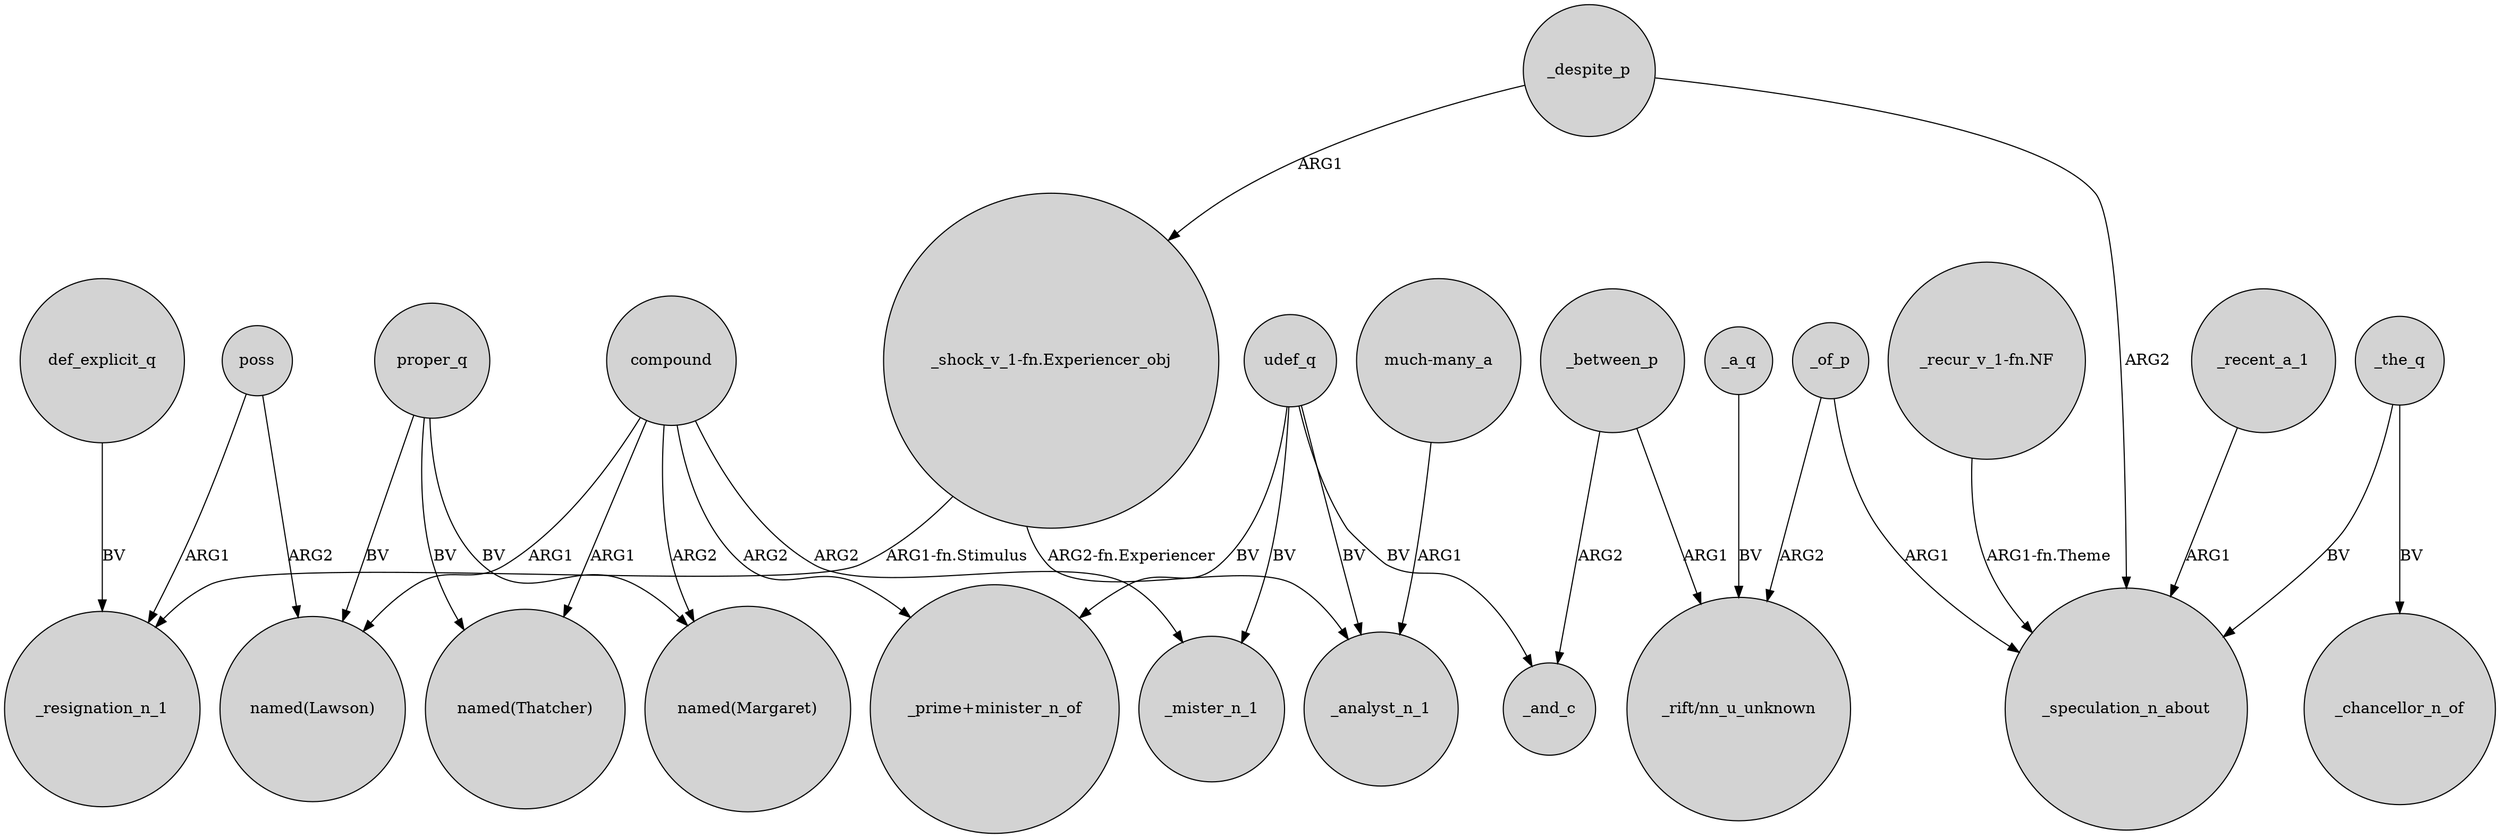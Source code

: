 digraph {
	node [shape=circle style=filled]
	_the_q -> _speculation_n_about [label=BV]
	compound -> "named(Margaret)" [label=ARG2]
	_despite_p -> "_shock_v_1-fn.Experiencer_obj" [label=ARG1]
	def_explicit_q -> _resignation_n_1 [label=BV]
	_despite_p -> _speculation_n_about [label=ARG2]
	compound -> "_prime+minister_n_of" [label=ARG2]
	poss -> "named(Lawson)" [label=ARG2]
	_recent_a_1 -> _speculation_n_about [label=ARG1]
	compound -> _mister_n_1 [label=ARG2]
	"_recur_v_1-fn.NF" -> _speculation_n_about [label="ARG1-fn.Theme"]
	udef_q -> _mister_n_1 [label=BV]
	"much-many_a" -> _analyst_n_1 [label=ARG1]
	"_shock_v_1-fn.Experiencer_obj" -> _analyst_n_1 [label="ARG2-fn.Experiencer"]
	compound -> "named(Thatcher)" [label=ARG1]
	proper_q -> "named(Margaret)" [label=BV]
	udef_q -> "_prime+minister_n_of" [label=BV]
	_between_p -> "_rift/nn_u_unknown" [label=ARG1]
	compound -> "named(Lawson)" [label=ARG1]
	proper_q -> "named(Lawson)" [label=BV]
	_a_q -> "_rift/nn_u_unknown" [label=BV]
	_between_p -> _and_c [label=ARG2]
	_the_q -> _chancellor_n_of [label=BV]
	_of_p -> _speculation_n_about [label=ARG1]
	_of_p -> "_rift/nn_u_unknown" [label=ARG2]
	udef_q -> _and_c [label=BV]
	poss -> _resignation_n_1 [label=ARG1]
	udef_q -> _analyst_n_1 [label=BV]
	proper_q -> "named(Thatcher)" [label=BV]
	"_shock_v_1-fn.Experiencer_obj" -> _resignation_n_1 [label="ARG1-fn.Stimulus"]
}
